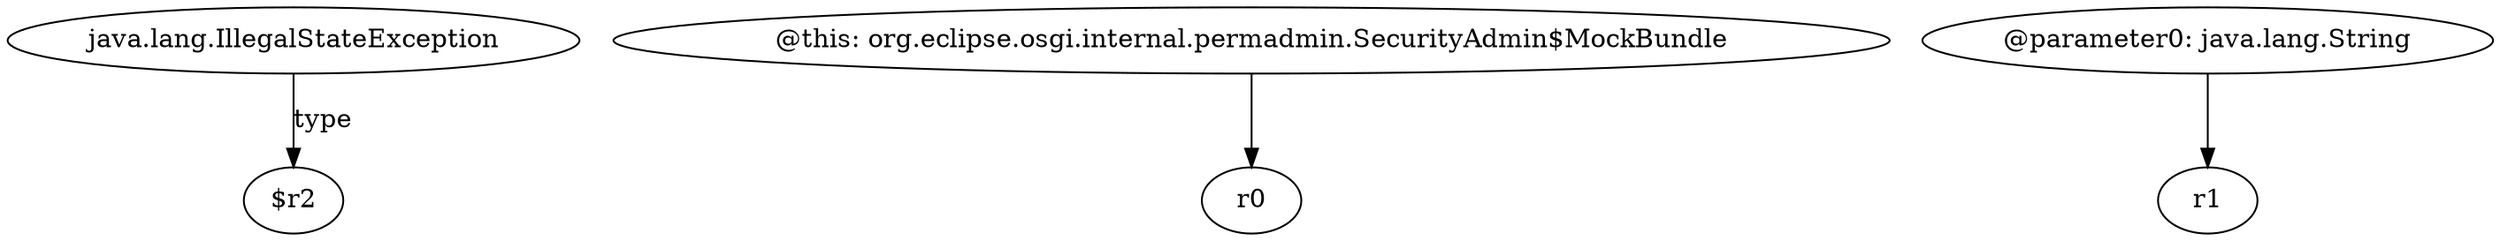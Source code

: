 digraph g {
0[label="java.lang.IllegalStateException"]
1[label="$r2"]
0->1[label="type"]
2[label="@this: org.eclipse.osgi.internal.permadmin.SecurityAdmin$MockBundle"]
3[label="r0"]
2->3[label=""]
4[label="@parameter0: java.lang.String"]
5[label="r1"]
4->5[label=""]
}